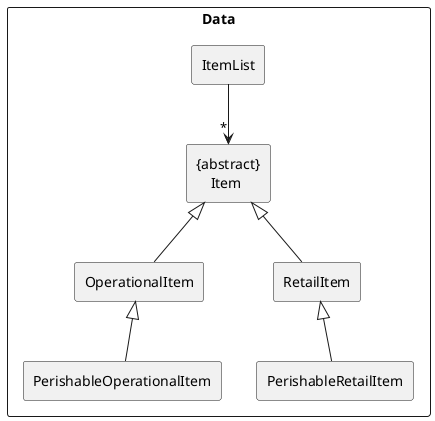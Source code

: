 @startuml

skinparam componentStyle rectangle

component Data {
    [ItemList] --> "*" [{abstract}\n    Item]
    [OperationalItem] -up-|> [{abstract}\n    Item]
    [RetailItem] -up-|> [{abstract}\n    Item]
    [PerishableRetailItem] -up-|> [RetailItem]
    [PerishableOperationalItem] -up-|> [OperationalItem]
}

@enduml